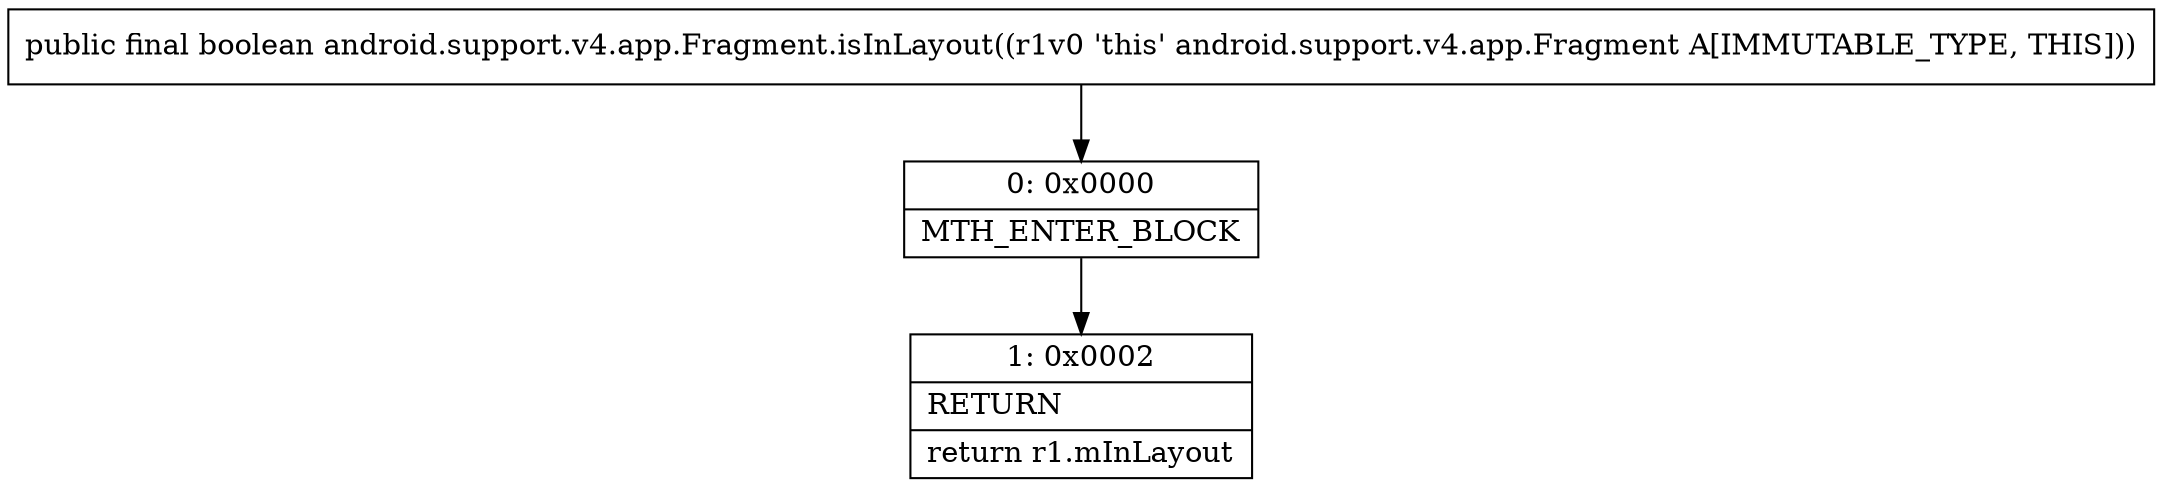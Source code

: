 digraph "CFG forandroid.support.v4.app.Fragment.isInLayout()Z" {
Node_0 [shape=record,label="{0\:\ 0x0000|MTH_ENTER_BLOCK\l}"];
Node_1 [shape=record,label="{1\:\ 0x0002|RETURN\l|return r1.mInLayout\l}"];
MethodNode[shape=record,label="{public final boolean android.support.v4.app.Fragment.isInLayout((r1v0 'this' android.support.v4.app.Fragment A[IMMUTABLE_TYPE, THIS])) }"];
MethodNode -> Node_0;
Node_0 -> Node_1;
}

